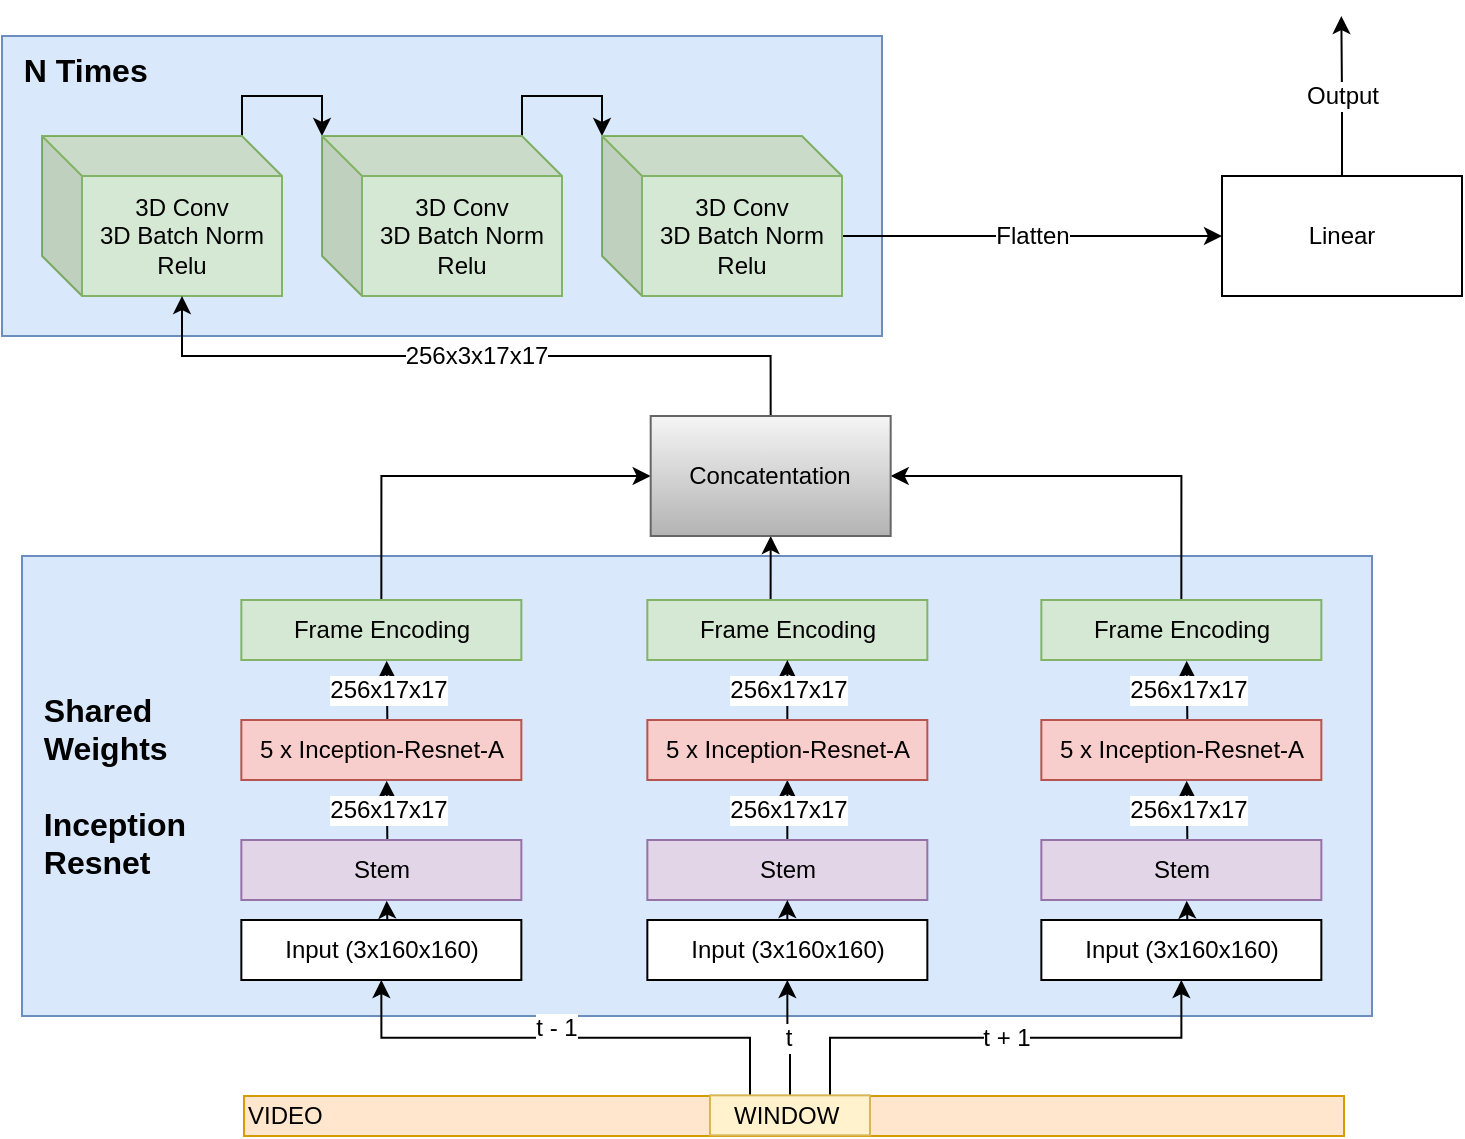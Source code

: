 <mxfile version="12.5.2" type="device"><diagram id="kFkTJWzV-NSt1Fxby4Gg" name="Page-1"><mxGraphModel dx="1547" dy="843" grid="1" gridSize="10" guides="1" tooltips="1" connect="1" arrows="1" fold="1" page="1" pageScale="1" pageWidth="850" pageHeight="1100" math="0" shadow="0"><root><mxCell id="0"/><mxCell id="1" parent="0"/><mxCell id="_RKcm5ElNQOQAwjPBPU3-64" value="&lt;b&gt;&lt;font style=&quot;font-size: 16px&quot;&gt;&amp;nbsp; N Times&lt;br&gt;&lt;br&gt;&lt;br&gt;&lt;br&gt;&lt;br&gt;&lt;br&gt;&lt;br&gt;&lt;/font&gt;&lt;/b&gt;" style="rounded=0;whiteSpace=wrap;html=1;fontSize=12;fillColor=#dae8fc;strokeColor=#6c8ebf;align=left;" vertex="1" parent="1"><mxGeometry x="40" y="530" width="440" height="150" as="geometry"/></mxCell><mxCell id="_RKcm5ElNQOQAwjPBPU3-63" value="&lt;b&gt;&lt;font style=&quot;font-size: 16px&quot;&gt;&amp;nbsp; Shared &lt;br&gt;&amp;nbsp; Weights&lt;br&gt;&lt;br&gt;&amp;nbsp; Inception&lt;br&gt;&amp;nbsp; Resnet&lt;br&gt;&lt;/font&gt;&lt;/b&gt;" style="rounded=0;whiteSpace=wrap;html=1;fontSize=12;fillColor=#dae8fc;strokeColor=#6c8ebf;align=left;" vertex="1" parent="1"><mxGeometry x="50" y="790" width="675" height="230" as="geometry"/></mxCell><mxCell id="wErY14mIC9FJ_7ddgnWq-17" value="256x17x17" style="edgeStyle=orthogonalEdgeStyle;rounded=0;orthogonalLoop=1;jettySize=auto;html=1;exitX=0.5;exitY=0;exitDx=0;exitDy=0;entryX=0.5;entryY=1;entryDx=0;entryDy=0;endSize=6;verticalAlign=middle;fontSize=12;" parent="1" edge="1"><mxGeometry relative="1" as="geometry"><mxPoint x="232.67" y="932" as="sourcePoint"/><mxPoint x="232.337" y="902.333" as="targetPoint"/></mxGeometry></mxCell><mxCell id="wErY14mIC9FJ_7ddgnWq-2" value="Stem" style="rounded=0;whiteSpace=wrap;html=1;fillColor=#e1d5e7;strokeColor=#9673a6;imageAspect=1;" parent="1" vertex="1"><mxGeometry x="159.67" y="932" width="140" height="30" as="geometry"/></mxCell><mxCell id="wErY14mIC9FJ_7ddgnWq-16" value="" style="edgeStyle=orthogonalEdgeStyle;rounded=0;orthogonalLoop=1;jettySize=auto;html=1;exitX=0.5;exitY=0;exitDx=0;exitDy=0;entryX=0.5;entryY=1;entryDx=0;entryDy=0;" parent="1" edge="1"><mxGeometry relative="1" as="geometry"><mxPoint x="232.67" y="972" as="sourcePoint"/><mxPoint x="232.337" y="962.333" as="targetPoint"/></mxGeometry></mxCell><mxCell id="wErY14mIC9FJ_7ddgnWq-3" value="Input (3x160x160)" style="rounded=0;whiteSpace=wrap;html=1;" parent="1" vertex="1"><mxGeometry x="159.67" y="972" width="140" height="30" as="geometry"/></mxCell><mxCell id="_RKcm5ElNQOQAwjPBPU3-37" style="edgeStyle=orthogonalEdgeStyle;rounded=0;orthogonalLoop=1;jettySize=auto;html=1;exitX=0.5;exitY=0;exitDx=0;exitDy=0;entryX=0;entryY=0.5;entryDx=0;entryDy=0;" edge="1" parent="1" source="wErY14mIC9FJ_7ddgnWq-4" target="_RKcm5ElNQOQAwjPBPU3-32"><mxGeometry relative="1" as="geometry"/></mxCell><mxCell id="wErY14mIC9FJ_7ddgnWq-4" value="Frame Encoding" style="rounded=0;whiteSpace=wrap;html=1;fillColor=#d5e8d4;strokeColor=#82b366;imageAspect=1;" parent="1" vertex="1"><mxGeometry x="159.67" y="812" width="140" height="30" as="geometry"/></mxCell><mxCell id="wErY14mIC9FJ_7ddgnWq-18" value="&lt;span style=&quot;font-size: 12px&quot;&gt;256x17x17&lt;/span&gt;" style="edgeStyle=orthogonalEdgeStyle;rounded=0;orthogonalLoop=1;jettySize=auto;html=1;exitX=0.5;exitY=0;exitDx=0;exitDy=0;entryX=0.5;entryY=1;entryDx=0;entryDy=0;" parent="1" edge="1"><mxGeometry relative="1" as="geometry"><mxPoint x="232.67" y="872" as="sourcePoint"/><mxPoint x="232.337" y="842.333" as="targetPoint"/></mxGeometry></mxCell><mxCell id="wErY14mIC9FJ_7ddgnWq-6" value="5 x Inception-Resnet-A" style="rounded=0;whiteSpace=wrap;html=1;fillColor=#f8cecc;strokeColor=#b85450;imageAspect=1;" parent="1" vertex="1"><mxGeometry x="159.67" y="872" width="140" height="30" as="geometry"/></mxCell><mxCell id="_RKcm5ElNQOQAwjPBPU3-4" value="256x17x17" style="edgeStyle=orthogonalEdgeStyle;rounded=0;orthogonalLoop=1;jettySize=auto;html=1;exitX=0.5;exitY=0;exitDx=0;exitDy=0;entryX=0.5;entryY=1;entryDx=0;entryDy=0;endSize=6;verticalAlign=middle;fontSize=12;" edge="1" parent="1" source="_RKcm5ElNQOQAwjPBPU3-5" target="_RKcm5ElNQOQAwjPBPU3-10"><mxGeometry relative="1" as="geometry"/></mxCell><mxCell id="_RKcm5ElNQOQAwjPBPU3-5" value="Stem" style="rounded=0;whiteSpace=wrap;html=1;fillColor=#e1d5e7;strokeColor=#9673a6;imageAspect=1;" vertex="1" parent="1"><mxGeometry x="362.67" y="932" width="140" height="30" as="geometry"/></mxCell><mxCell id="_RKcm5ElNQOQAwjPBPU3-6" value="" style="edgeStyle=orthogonalEdgeStyle;rounded=0;orthogonalLoop=1;jettySize=auto;html=1;exitX=0.5;exitY=0;exitDx=0;exitDy=0;entryX=0.5;entryY=1;entryDx=0;entryDy=0;" edge="1" parent="1" source="_RKcm5ElNQOQAwjPBPU3-7" target="_RKcm5ElNQOQAwjPBPU3-5"><mxGeometry relative="1" as="geometry"/></mxCell><mxCell id="_RKcm5ElNQOQAwjPBPU3-7" value="Input (3x160x160)" style="rounded=0;whiteSpace=wrap;html=1;" vertex="1" parent="1"><mxGeometry x="362.67" y="972" width="140" height="30" as="geometry"/></mxCell><mxCell id="_RKcm5ElNQOQAwjPBPU3-34" style="edgeStyle=orthogonalEdgeStyle;rounded=0;orthogonalLoop=1;jettySize=auto;html=1;exitX=0.5;exitY=0;exitDx=0;exitDy=0;entryX=0.5;entryY=1;entryDx=0;entryDy=0;" edge="1" parent="1" source="_RKcm5ElNQOQAwjPBPU3-8" target="_RKcm5ElNQOQAwjPBPU3-32"><mxGeometry relative="1" as="geometry"/></mxCell><mxCell id="_RKcm5ElNQOQAwjPBPU3-8" value="Frame Encoding" style="rounded=0;whiteSpace=wrap;html=1;fillColor=#d5e8d4;strokeColor=#82b366;imageAspect=1;" vertex="1" parent="1"><mxGeometry x="362.67" y="812" width="140" height="30" as="geometry"/></mxCell><mxCell id="_RKcm5ElNQOQAwjPBPU3-9" value="&lt;span style=&quot;font-size: 12px&quot;&gt;256x17x17&lt;/span&gt;" style="edgeStyle=orthogonalEdgeStyle;rounded=0;orthogonalLoop=1;jettySize=auto;html=1;exitX=0.5;exitY=0;exitDx=0;exitDy=0;entryX=0.5;entryY=1;entryDx=0;entryDy=0;" edge="1" parent="1" source="_RKcm5ElNQOQAwjPBPU3-10" target="_RKcm5ElNQOQAwjPBPU3-8"><mxGeometry relative="1" as="geometry"/></mxCell><mxCell id="_RKcm5ElNQOQAwjPBPU3-10" value="5 x Inception-Resnet-A" style="rounded=0;whiteSpace=wrap;html=1;fillColor=#f8cecc;strokeColor=#b85450;imageAspect=1;" vertex="1" parent="1"><mxGeometry x="362.67" y="872" width="140" height="30" as="geometry"/></mxCell><mxCell id="_RKcm5ElNQOQAwjPBPU3-11" value="256x17x17" style="edgeStyle=orthogonalEdgeStyle;rounded=0;orthogonalLoop=1;jettySize=auto;html=1;exitX=0.5;exitY=0;exitDx=0;exitDy=0;entryX=0.5;entryY=1;entryDx=0;entryDy=0;endSize=6;verticalAlign=middle;fontSize=12;" edge="1" parent="1"><mxGeometry relative="1" as="geometry"><mxPoint x="632.67" y="932" as="sourcePoint"/><mxPoint x="632.337" y="902.333" as="targetPoint"/></mxGeometry></mxCell><mxCell id="_RKcm5ElNQOQAwjPBPU3-12" value="Stem" style="rounded=0;whiteSpace=wrap;html=1;fillColor=#e1d5e7;strokeColor=#9673a6;imageAspect=1;" vertex="1" parent="1"><mxGeometry x="559.67" y="932" width="140" height="30" as="geometry"/></mxCell><mxCell id="_RKcm5ElNQOQAwjPBPU3-13" value="" style="edgeStyle=orthogonalEdgeStyle;rounded=0;orthogonalLoop=1;jettySize=auto;html=1;exitX=0.5;exitY=0;exitDx=0;exitDy=0;entryX=0.5;entryY=1;entryDx=0;entryDy=0;" edge="1" parent="1"><mxGeometry relative="1" as="geometry"><mxPoint x="632.67" y="972" as="sourcePoint"/><mxPoint x="632.337" y="962.333" as="targetPoint"/></mxGeometry></mxCell><mxCell id="_RKcm5ElNQOQAwjPBPU3-14" value="Input (3x160x160)" style="rounded=0;whiteSpace=wrap;html=1;" vertex="1" parent="1"><mxGeometry x="559.67" y="972" width="140" height="30" as="geometry"/></mxCell><mxCell id="_RKcm5ElNQOQAwjPBPU3-35" style="edgeStyle=orthogonalEdgeStyle;rounded=0;orthogonalLoop=1;jettySize=auto;html=1;exitX=0.5;exitY=0;exitDx=0;exitDy=0;entryX=1;entryY=0.5;entryDx=0;entryDy=0;" edge="1" parent="1" source="_RKcm5ElNQOQAwjPBPU3-15" target="_RKcm5ElNQOQAwjPBPU3-32"><mxGeometry relative="1" as="geometry"/></mxCell><mxCell id="_RKcm5ElNQOQAwjPBPU3-15" value="Frame Encoding" style="rounded=0;whiteSpace=wrap;html=1;fillColor=#d5e8d4;strokeColor=#82b366;imageAspect=1;" vertex="1" parent="1"><mxGeometry x="559.67" y="812" width="140" height="30" as="geometry"/></mxCell><mxCell id="_RKcm5ElNQOQAwjPBPU3-16" value="&lt;span style=&quot;font-size: 12px&quot;&gt;256x17x17&lt;/span&gt;" style="edgeStyle=orthogonalEdgeStyle;rounded=0;orthogonalLoop=1;jettySize=auto;html=1;exitX=0.5;exitY=0;exitDx=0;exitDy=0;entryX=0.5;entryY=1;entryDx=0;entryDy=0;" edge="1" parent="1"><mxGeometry relative="1" as="geometry"><mxPoint x="632.67" y="872" as="sourcePoint"/><mxPoint x="632.337" y="842.333" as="targetPoint"/></mxGeometry></mxCell><mxCell id="_RKcm5ElNQOQAwjPBPU3-17" value="5 x Inception-Resnet-A" style="rounded=0;whiteSpace=wrap;html=1;fillColor=#f8cecc;strokeColor=#b85450;imageAspect=1;" vertex="1" parent="1"><mxGeometry x="559.67" y="872" width="140" height="30" as="geometry"/></mxCell><mxCell id="_RKcm5ElNQOQAwjPBPU3-18" value="256x17x17" style="edgeStyle=orthogonalEdgeStyle;rounded=0;orthogonalLoop=1;jettySize=auto;html=1;exitX=0.5;exitY=0;exitDx=0;exitDy=0;entryX=0.5;entryY=1;entryDx=0;entryDy=0;endSize=6;verticalAlign=middle;fontSize=12;" edge="1" parent="1" source="_RKcm5ElNQOQAwjPBPU3-19"><mxGeometry relative="1" as="geometry"><mxPoint x="709.667" y="580.333" as="targetPoint"/></mxGeometry></mxCell><mxCell id="_RKcm5ElNQOQAwjPBPU3-20" value="" style="edgeStyle=orthogonalEdgeStyle;rounded=0;orthogonalLoop=1;jettySize=auto;html=1;exitX=0.5;exitY=0;exitDx=0;exitDy=0;entryX=0.5;entryY=1;entryDx=0;entryDy=0;" edge="1" parent="1" source="_RKcm5ElNQOQAwjPBPU3-21"><mxGeometry relative="1" as="geometry"><mxPoint x="709.667" y="640.333" as="targetPoint"/></mxGeometry></mxCell><mxCell id="_RKcm5ElNQOQAwjPBPU3-23" value="&lt;span style=&quot;font-size: 12px&quot;&gt;256x17x17&lt;/span&gt;" style="edgeStyle=orthogonalEdgeStyle;rounded=0;orthogonalLoop=1;jettySize=auto;html=1;exitX=0.5;exitY=0;exitDx=0;exitDy=0;entryX=0.5;entryY=1;entryDx=0;entryDy=0;" edge="1" parent="1" source="_RKcm5ElNQOQAwjPBPU3-24"><mxGeometry relative="1" as="geometry"><mxPoint x="709.667" y="520.333" as="targetPoint"/></mxGeometry></mxCell><mxCell id="_RKcm5ElNQOQAwjPBPU3-49" style="edgeStyle=orthogonalEdgeStyle;rounded=0;orthogonalLoop=1;jettySize=auto;html=1;exitX=0;exitY=0;exitDx=100;exitDy=0;exitPerimeter=0;entryX=0;entryY=0;entryDx=0;entryDy=0;entryPerimeter=0;fontSize=12;" edge="1" parent="1" source="_RKcm5ElNQOQAwjPBPU3-25" target="_RKcm5ElNQOQAwjPBPU3-39"><mxGeometry relative="1" as="geometry"/></mxCell><mxCell id="_RKcm5ElNQOQAwjPBPU3-25" value="3D Conv&lt;br&gt;3D Batch Norm&lt;br&gt;Relu" style="shape=cube;whiteSpace=wrap;html=1;boundedLbl=1;backgroundOutline=1;darkOpacity=0.05;darkOpacity2=0.1;fillColor=#d5e8d4;strokeColor=#82b366;" vertex="1" parent="1"><mxGeometry x="60" y="580" width="120" height="80" as="geometry"/></mxCell><mxCell id="_RKcm5ElNQOQAwjPBPU3-36" value="256x3x17x17" style="edgeStyle=orthogonalEdgeStyle;rounded=0;orthogonalLoop=1;jettySize=auto;html=1;exitX=0.5;exitY=0;exitDx=0;exitDy=0;entryX=0;entryY=0;entryDx=70;entryDy=80;entryPerimeter=0;fontSize=12;" edge="1" parent="1" source="_RKcm5ElNQOQAwjPBPU3-32" target="_RKcm5ElNQOQAwjPBPU3-25"><mxGeometry relative="1" as="geometry"/></mxCell><mxCell id="_RKcm5ElNQOQAwjPBPU3-32" value="Concatentation" style="rounded=0;whiteSpace=wrap;html=1;fillColor=#f5f5f5;strokeColor=#666666;gradientColor=#b3b3b3;" vertex="1" parent="1"><mxGeometry x="364.34" y="720" width="120" height="60" as="geometry"/></mxCell><mxCell id="_RKcm5ElNQOQAwjPBPU3-50" style="edgeStyle=orthogonalEdgeStyle;rounded=0;orthogonalLoop=1;jettySize=auto;html=1;exitX=0;exitY=0;exitDx=100;exitDy=0;exitPerimeter=0;entryX=0;entryY=0;entryDx=0;entryDy=0;entryPerimeter=0;fontSize=12;" edge="1" parent="1" source="_RKcm5ElNQOQAwjPBPU3-39" target="_RKcm5ElNQOQAwjPBPU3-40"><mxGeometry relative="1" as="geometry"/></mxCell><mxCell id="_RKcm5ElNQOQAwjPBPU3-39" value="3D Conv&lt;br&gt;3D Batch Norm&lt;br&gt;Relu" style="shape=cube;whiteSpace=wrap;html=1;boundedLbl=1;backgroundOutline=1;darkOpacity=0.05;darkOpacity2=0.1;fillColor=#d5e8d4;strokeColor=#82b366;" vertex="1" parent="1"><mxGeometry x="200" y="580" width="120" height="80" as="geometry"/></mxCell><mxCell id="_RKcm5ElNQOQAwjPBPU3-52" value="Flatten" style="edgeStyle=orthogonalEdgeStyle;rounded=0;orthogonalLoop=1;jettySize=auto;html=1;exitX=0;exitY=0;exitDx=120;exitDy=50;exitPerimeter=0;entryX=0;entryY=0.5;entryDx=0;entryDy=0;fontSize=12;" edge="1" parent="1" source="_RKcm5ElNQOQAwjPBPU3-40" target="_RKcm5ElNQOQAwjPBPU3-42"><mxGeometry relative="1" as="geometry"/></mxCell><mxCell id="_RKcm5ElNQOQAwjPBPU3-40" value="3D Conv&lt;br&gt;3D Batch Norm&lt;br&gt;Relu" style="shape=cube;whiteSpace=wrap;html=1;boundedLbl=1;backgroundOutline=1;darkOpacity=0.05;darkOpacity2=0.1;fillColor=#d5e8d4;strokeColor=#82b366;" vertex="1" parent="1"><mxGeometry x="340" y="580" width="120" height="80" as="geometry"/></mxCell><mxCell id="_RKcm5ElNQOQAwjPBPU3-53" value="Output" style="edgeStyle=orthogonalEdgeStyle;rounded=0;orthogonalLoop=1;jettySize=auto;html=1;exitX=0.5;exitY=0;exitDx=0;exitDy=0;fontSize=12;" edge="1" parent="1" source="_RKcm5ElNQOQAwjPBPU3-42"><mxGeometry relative="1" as="geometry"><mxPoint x="709.667" y="520" as="targetPoint"/></mxGeometry></mxCell><mxCell id="_RKcm5ElNQOQAwjPBPU3-42" value="Linear" style="rounded=0;whiteSpace=wrap;html=1;fontSize=12;" vertex="1" parent="1"><mxGeometry x="650" y="600" width="120" height="60" as="geometry"/></mxCell><mxCell id="_RKcm5ElNQOQAwjPBPU3-54" value="VIDEO" style="rounded=0;whiteSpace=wrap;html=1;fontSize=12;align=left;fillColor=#ffe6cc;strokeColor=#d79b00;" vertex="1" parent="1"><mxGeometry x="161" y="1060" width="550" height="20" as="geometry"/></mxCell><mxCell id="_RKcm5ElNQOQAwjPBPU3-59" style="edgeStyle=orthogonalEdgeStyle;rounded=0;orthogonalLoop=1;jettySize=auto;html=1;exitX=0.25;exitY=0;exitDx=0;exitDy=0;entryX=0.5;entryY=1;entryDx=0;entryDy=0;fontSize=12;" edge="1" parent="1" source="_RKcm5ElNQOQAwjPBPU3-56" target="wErY14mIC9FJ_7ddgnWq-3"><mxGeometry relative="1" as="geometry"/></mxCell><mxCell id="_RKcm5ElNQOQAwjPBPU3-62" value="t - 1" style="text;html=1;align=center;verticalAlign=middle;resizable=0;points=[];labelBackgroundColor=#ffffff;fontSize=12;" vertex="1" connectable="0" parent="_RKcm5ElNQOQAwjPBPU3-59"><mxGeometry x="0.043" y="-5" relative="1" as="geometry"><mxPoint as="offset"/></mxGeometry></mxCell><mxCell id="_RKcm5ElNQOQAwjPBPU3-60" value="t" style="edgeStyle=orthogonalEdgeStyle;rounded=0;orthogonalLoop=1;jettySize=auto;html=1;exitX=0.5;exitY=0;exitDx=0;exitDy=0;entryX=0.5;entryY=1;entryDx=0;entryDy=0;fontSize=12;" edge="1" parent="1" source="_RKcm5ElNQOQAwjPBPU3-56" target="_RKcm5ElNQOQAwjPBPU3-7"><mxGeometry relative="1" as="geometry"/></mxCell><mxCell id="_RKcm5ElNQOQAwjPBPU3-61" value="t + 1" style="edgeStyle=orthogonalEdgeStyle;rounded=0;orthogonalLoop=1;jettySize=auto;html=1;exitX=0.75;exitY=0;exitDx=0;exitDy=0;entryX=0.5;entryY=1;entryDx=0;entryDy=0;fontSize=12;" edge="1" parent="1" source="_RKcm5ElNQOQAwjPBPU3-56" target="_RKcm5ElNQOQAwjPBPU3-14"><mxGeometry relative="1" as="geometry"/></mxCell><mxCell id="_RKcm5ElNQOQAwjPBPU3-56" value="WINDOW&amp;nbsp;" style="rounded=0;whiteSpace=wrap;html=1;fontSize=12;fillColor=#fff2cc;strokeColor=#d6b656;" vertex="1" parent="1"><mxGeometry x="394" y="1059.67" width="80" height="20" as="geometry"/></mxCell></root></mxGraphModel></diagram></mxfile>